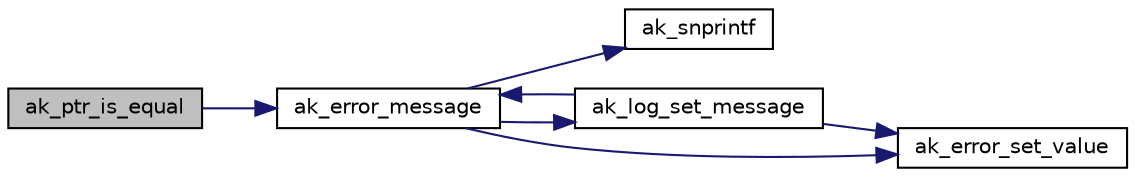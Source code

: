 digraph "ak_ptr_is_equal"
{
  edge [fontname="Helvetica",fontsize="10",labelfontname="Helvetica",labelfontsize="10"];
  node [fontname="Helvetica",fontsize="10",shape=record];
  rankdir="LR";
  Node1 [label="ak_ptr_is_equal",height=0.2,width=0.4,color="black", fillcolor="grey75", style="filled", fontcolor="black"];
  Node1 -> Node2 [color="midnightblue",fontsize="10",style="solid",fontname="Helvetica"];
  Node2 [label="ak_error_message",height=0.2,width=0.4,color="black", fillcolor="white", style="filled",URL="$ak__log_8c.html#a80a4822cbd184b3cbcc43096126eb52b",tooltip="Вывод сообщений о возникшей в процессе выполнения ошибке. "];
  Node2 -> Node3 [color="midnightblue",fontsize="10",style="solid",fontname="Helvetica"];
  Node3 [label="ak_snprintf",height=0.2,width=0.4,color="black", fillcolor="white", style="filled",URL="$ak__log_8c.html#a129225cc1640b6773cf0a7d629f0dca6",tooltip="Обобщенная реализация функции snprintf для различных компиляторов. "];
  Node2 -> Node4 [color="midnightblue",fontsize="10",style="solid",fontname="Helvetica"];
  Node4 [label="ak_log_set_message",height=0.2,width=0.4,color="black", fillcolor="white", style="filled",URL="$ak__log_8c.html#a25eff854c3f398d72791d04662d0978a",tooltip="Прямой вывод сообщения аудита. "];
  Node4 -> Node5 [color="midnightblue",fontsize="10",style="solid",fontname="Helvetica"];
  Node5 [label="ak_error_set_value",height=0.2,width=0.4,color="black", fillcolor="white", style="filled",URL="$ak__log_8c.html#a700e68d9e88d81489869ba269af25c7b",tooltip="Функция устанавливает значение переменной, хранящей ошибку выполнения программы. "];
  Node4 -> Node2 [color="midnightblue",fontsize="10",style="solid",fontname="Helvetica"];
  Node2 -> Node5 [color="midnightblue",fontsize="10",style="solid",fontname="Helvetica"];
}
